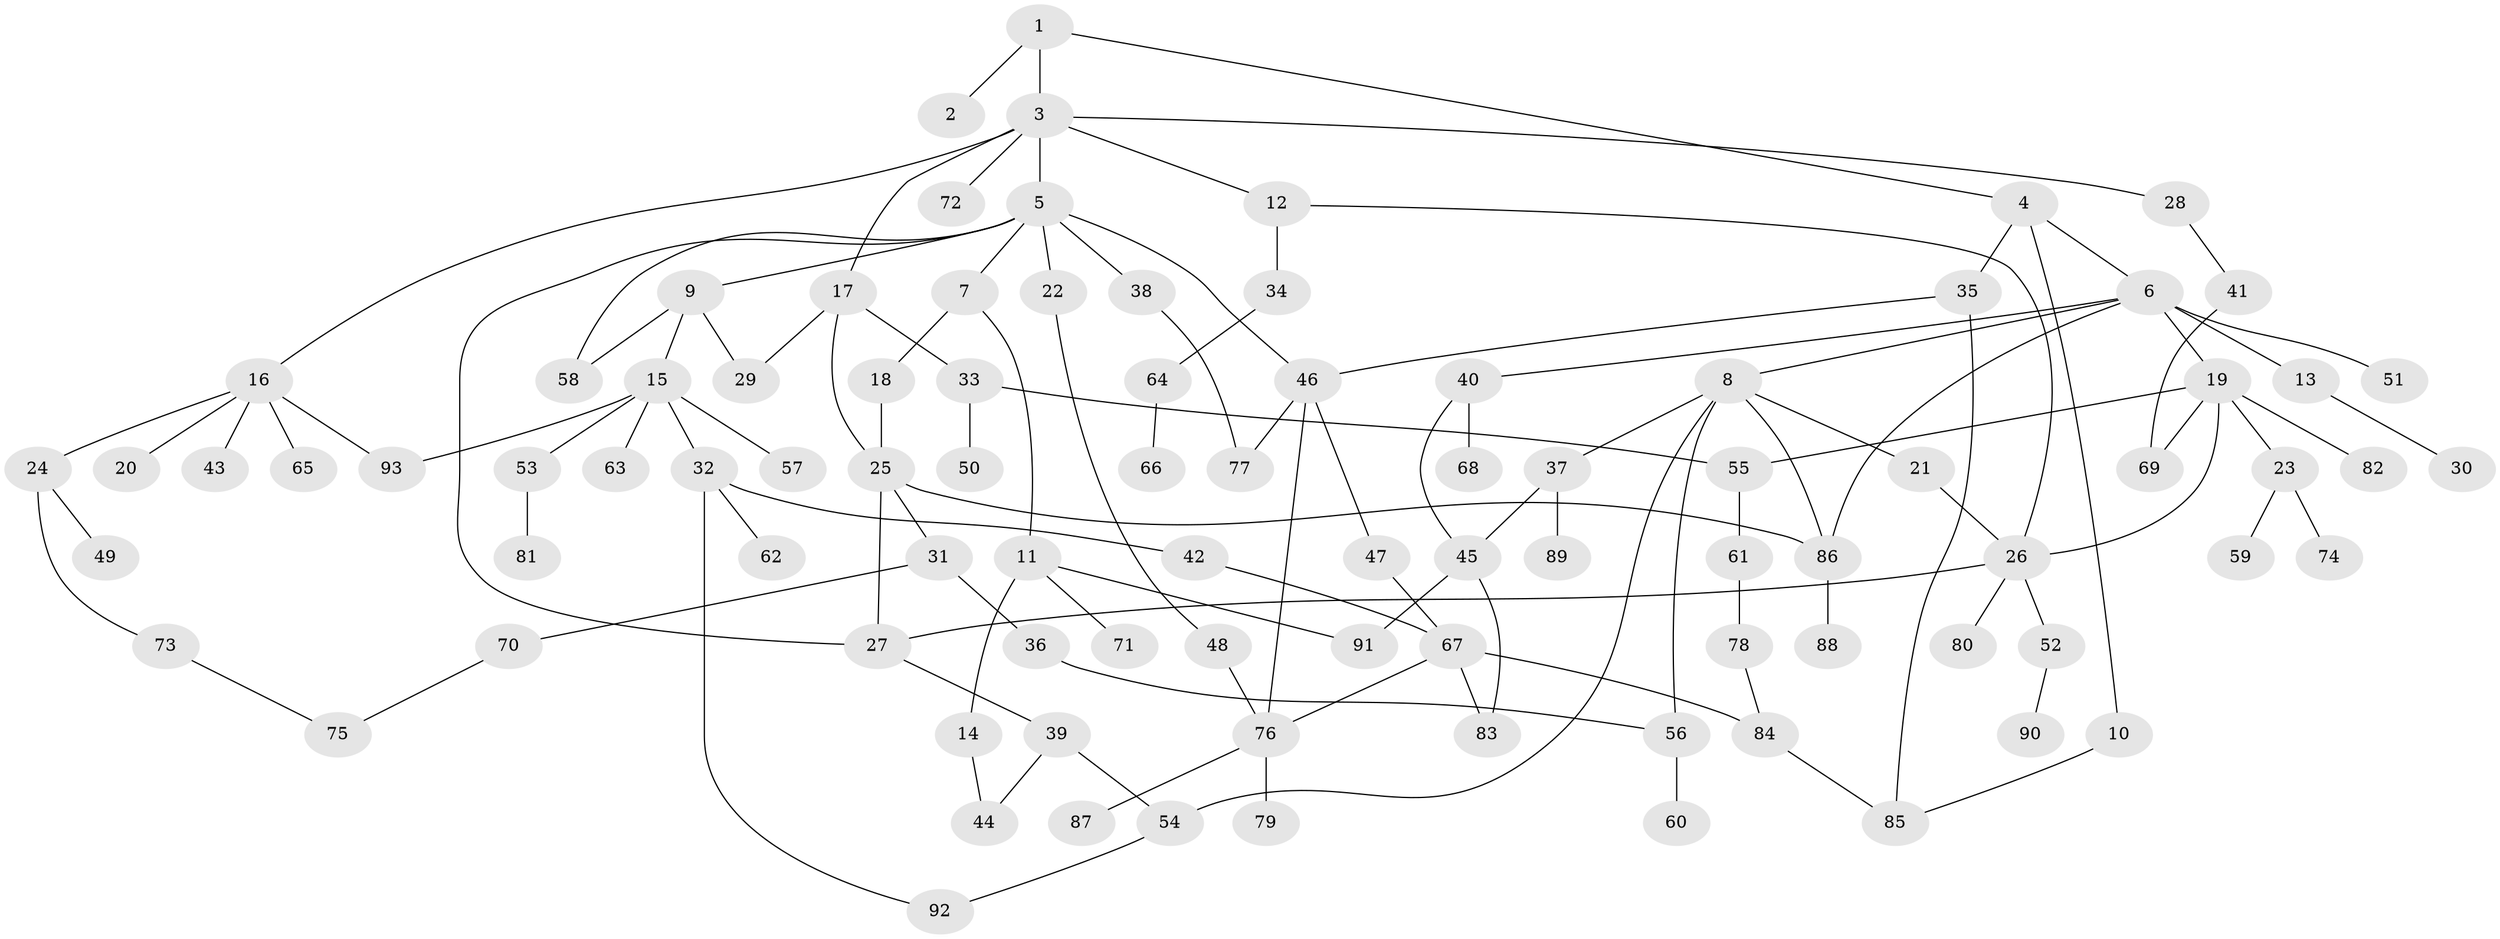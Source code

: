 // Generated by graph-tools (version 1.1) at 2025/42/03/09/25 04:42:11]
// undirected, 93 vertices, 120 edges
graph export_dot {
graph [start="1"]
  node [color=gray90,style=filled];
  1;
  2;
  3;
  4;
  5;
  6;
  7;
  8;
  9;
  10;
  11;
  12;
  13;
  14;
  15;
  16;
  17;
  18;
  19;
  20;
  21;
  22;
  23;
  24;
  25;
  26;
  27;
  28;
  29;
  30;
  31;
  32;
  33;
  34;
  35;
  36;
  37;
  38;
  39;
  40;
  41;
  42;
  43;
  44;
  45;
  46;
  47;
  48;
  49;
  50;
  51;
  52;
  53;
  54;
  55;
  56;
  57;
  58;
  59;
  60;
  61;
  62;
  63;
  64;
  65;
  66;
  67;
  68;
  69;
  70;
  71;
  72;
  73;
  74;
  75;
  76;
  77;
  78;
  79;
  80;
  81;
  82;
  83;
  84;
  85;
  86;
  87;
  88;
  89;
  90;
  91;
  92;
  93;
  1 -- 2;
  1 -- 3;
  1 -- 4;
  3 -- 5;
  3 -- 12;
  3 -- 16;
  3 -- 17;
  3 -- 28;
  3 -- 72;
  4 -- 6;
  4 -- 10;
  4 -- 35;
  5 -- 7;
  5 -- 9;
  5 -- 22;
  5 -- 38;
  5 -- 58;
  5 -- 46;
  5 -- 27;
  6 -- 8;
  6 -- 13;
  6 -- 19;
  6 -- 40;
  6 -- 51;
  6 -- 86;
  7 -- 11;
  7 -- 18;
  8 -- 21;
  8 -- 37;
  8 -- 54;
  8 -- 86;
  8 -- 56;
  9 -- 15;
  9 -- 29;
  9 -- 58;
  10 -- 85;
  11 -- 14;
  11 -- 71;
  11 -- 91;
  12 -- 26;
  12 -- 34;
  13 -- 30;
  14 -- 44;
  15 -- 32;
  15 -- 53;
  15 -- 57;
  15 -- 63;
  15 -- 93;
  16 -- 20;
  16 -- 24;
  16 -- 43;
  16 -- 65;
  16 -- 93;
  17 -- 29;
  17 -- 33;
  17 -- 25;
  18 -- 25;
  19 -- 23;
  19 -- 69;
  19 -- 82;
  19 -- 26;
  19 -- 55;
  21 -- 26;
  22 -- 48;
  23 -- 59;
  23 -- 74;
  24 -- 49;
  24 -- 73;
  25 -- 27;
  25 -- 31;
  25 -- 86;
  26 -- 52;
  26 -- 80;
  26 -- 27;
  27 -- 39;
  28 -- 41;
  31 -- 36;
  31 -- 70;
  32 -- 42;
  32 -- 62;
  32 -- 92;
  33 -- 50;
  33 -- 55;
  34 -- 64;
  35 -- 46;
  35 -- 85;
  36 -- 56;
  37 -- 45;
  37 -- 89;
  38 -- 77;
  39 -- 44;
  39 -- 54;
  40 -- 68;
  40 -- 45;
  41 -- 69;
  42 -- 67;
  45 -- 83;
  45 -- 91;
  46 -- 47;
  46 -- 76;
  46 -- 77;
  47 -- 67;
  48 -- 76;
  52 -- 90;
  53 -- 81;
  54 -- 92;
  55 -- 61;
  56 -- 60;
  61 -- 78;
  64 -- 66;
  67 -- 84;
  67 -- 76;
  67 -- 83;
  70 -- 75;
  73 -- 75;
  76 -- 79;
  76 -- 87;
  78 -- 84;
  84 -- 85;
  86 -- 88;
}
